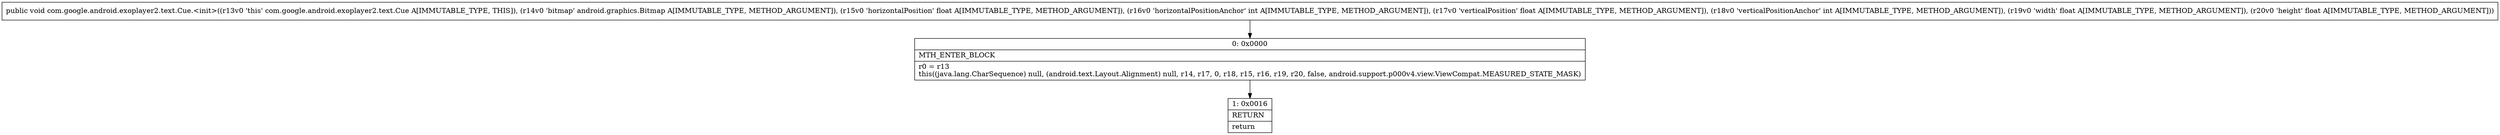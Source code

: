 digraph "CFG forcom.google.android.exoplayer2.text.Cue.\<init\>(Landroid\/graphics\/Bitmap;FIFIFF)V" {
Node_0 [shape=record,label="{0\:\ 0x0000|MTH_ENTER_BLOCK\l|r0 = r13\lthis((java.lang.CharSequence) null, (android.text.Layout.Alignment) null, r14, r17, 0, r18, r15, r16, r19, r20, false, android.support.p000v4.view.ViewCompat.MEASURED_STATE_MASK)\l}"];
Node_1 [shape=record,label="{1\:\ 0x0016|RETURN\l|return\l}"];
MethodNode[shape=record,label="{public void com.google.android.exoplayer2.text.Cue.\<init\>((r13v0 'this' com.google.android.exoplayer2.text.Cue A[IMMUTABLE_TYPE, THIS]), (r14v0 'bitmap' android.graphics.Bitmap A[IMMUTABLE_TYPE, METHOD_ARGUMENT]), (r15v0 'horizontalPosition' float A[IMMUTABLE_TYPE, METHOD_ARGUMENT]), (r16v0 'horizontalPositionAnchor' int A[IMMUTABLE_TYPE, METHOD_ARGUMENT]), (r17v0 'verticalPosition' float A[IMMUTABLE_TYPE, METHOD_ARGUMENT]), (r18v0 'verticalPositionAnchor' int A[IMMUTABLE_TYPE, METHOD_ARGUMENT]), (r19v0 'width' float A[IMMUTABLE_TYPE, METHOD_ARGUMENT]), (r20v0 'height' float A[IMMUTABLE_TYPE, METHOD_ARGUMENT])) }"];
MethodNode -> Node_0;
Node_0 -> Node_1;
}

